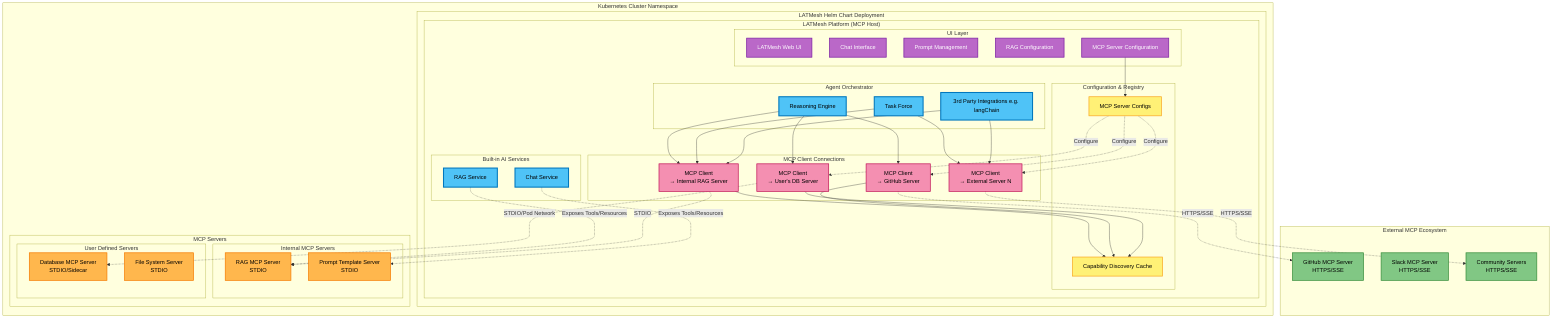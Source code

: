 graph TB
    subgraph "Kubernetes Cluster Namespace"
        subgraph "LATMesh Helm Chart Deployment"
            subgraph "LATMesh Platform (MCP Host)"
                subgraph "UI Layer"
                    UI[LATMesh Web UI]
                    ChatUI[Chat Interface]
                    PromptUI[Prompt Management]
                    RAGUI[RAG Configuration]
                    MCPUI[MCP Server Configuration]
                end
                
                subgraph "Agent Orchestrator"
                    A[Reasoning Engine]
                    B[Task Force]
                    P[3rd Party Integrations e.g. langChain]
                end
                
                subgraph "Built-in AI Services"
                    C[RAG Service]
                    D[Chat Service] 
                end
                
                subgraph "MCP Client Connections"
                    Client1[MCP Client<br/>→ Internal RAG Server]
                    Client2[MCP Client<br/>→ GitHub Server]
                    Client3[MCP Client<br/>→ User's DB Server]
                    ClientN[MCP Client<br/>→ External Server N]
                end
                
                subgraph "Configuration & Registry"
                    ConfigStore[MCP Server Configs]
                    Registry[Capability Discovery Cache]
                end
            end
        end

        subgraph "MCP Servers"
            subgraph "Internal MCP Servers"
                RAGServer[RAG MCP Server<br/>STDIO]
                PromptServer[Prompt Template Server<br/>STDIO]
            end
            
            subgraph "User Defined Servers"
                DBServer[Database MCP Server<br/>STDIO/Sidecar]
                FileServer[File System Server<br/>STDIO]
            end
        end
    end

    subgraph "External MCP Ecosystem"
        GitHubServer[GitHub MCP Server<br/>HTTPS/SSE]
        SlackServer[Slack MCP Server<br/>HTTPS/SSE]
        CommunityServer[Community Servers<br/>HTTPS/SSE]
    end

    %% UI Configuration Flow
    MCPUI --> ConfigStore
    ConfigStore -.->|Configure| Client2
    ConfigStore -.->|Configure| Client3
    ConfigStore -.->|Configure| ClientN

    %% Agent Orchestrator to MCP Clients
    A --> Client1
    A --> Client2
    A --> Client3
    B --> Client1
    B --> ClientN
    P --> ClientN
    P --> Client1

    %% Built-in Services Expose via MCP
    C -.->|Exposes Tools/Resources| RAGServer
    D -.->|Exposes Tools/Resources| PromptServer

    %% MCP Client to Server Connections (Transport-specific)
    Client1 -.->|STDIO| RAGServer
    Client2 -.->|HTTPS/SSE| GitHubServer
    Client3 -.->|STDIO/Pod Network| DBServer
    ClientN -.->|HTTPS/SSE| CommunityServer

    %% Discovery & Caching
    Client1 --> Registry
    Client2 --> Registry
    Client3 --> Registry

    classDef host fill:#4fc3f7,stroke:#0277bd,stroke-width:3px,color:#000
    classDef ui fill:#ba68c8,stroke:#7b1fa2,stroke-width:2px,color:#fff
    classDef client fill:#f48fb1,stroke:#c2185b,stroke-width:2px,color:#000
    classDef internal fill:#ffb74d,stroke:#f57c00,stroke-width:2px,color:#000
    classDef external fill:#81c784,stroke:#388e3c,stroke-width:2px,color:#000
    classDef config fill:#fff176,stroke:#f9a825,stroke-width:2px,color:#000

    class A,B,C,D,E,P,Q,R host
    class UI,ChatUI,PromptUI,RAGUI,MCPUI ui
    class Client1,Client2,Client3,ClientN client
    class RAGServer,PromptServer,DBServer,FileServer internal
    class GitHubServer,SlackServer,CommunityServer external
    class ConfigStore,Registry config